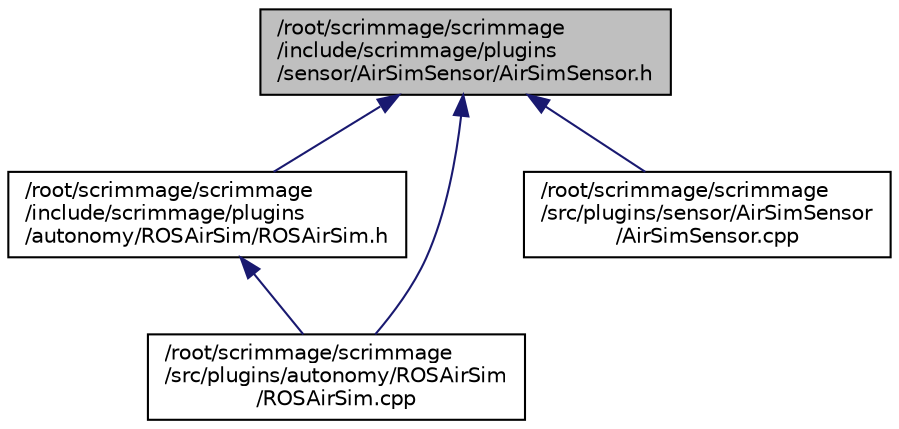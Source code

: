 digraph "/root/scrimmage/scrimmage/include/scrimmage/plugins/sensor/AirSimSensor/AirSimSensor.h"
{
 // LATEX_PDF_SIZE
  edge [fontname="Helvetica",fontsize="10",labelfontname="Helvetica",labelfontsize="10"];
  node [fontname="Helvetica",fontsize="10",shape=record];
  Node1 [label="/root/scrimmage/scrimmage\l/include/scrimmage/plugins\l/sensor/AirSimSensor/AirSimSensor.h",height=0.2,width=0.4,color="black", fillcolor="grey75", style="filled", fontcolor="black",tooltip="Requests AirSim data over RPC and publishes it as SCRIMMAGE messages."];
  Node1 -> Node2 [dir="back",color="midnightblue",fontsize="10",style="solid",fontname="Helvetica"];
  Node2 [label="/root/scrimmage/scrimmage\l/include/scrimmage/plugins\l/autonomy/ROSAirSim/ROSAirSim.h",height=0.2,width=0.4,color="black", fillcolor="white", style="filled",URL="$ROSAirSim_8h.html",tooltip="Receives AirSim data as SCRIMMAGE messages and publishes them as ROS messages."];
  Node2 -> Node3 [dir="back",color="midnightblue",fontsize="10",style="solid",fontname="Helvetica"];
  Node3 [label="/root/scrimmage/scrimmage\l/src/plugins/autonomy/ROSAirSim\l/ROSAirSim.cpp",height=0.2,width=0.4,color="black", fillcolor="white", style="filled",URL="$ROSAirSim_8cpp.html",tooltip="Receives AirSim data as SCRIMMAGE messages and publishes them as ROS messages."];
  Node1 -> Node3 [dir="back",color="midnightblue",fontsize="10",style="solid",fontname="Helvetica"];
  Node1 -> Node4 [dir="back",color="midnightblue",fontsize="10",style="solid",fontname="Helvetica"];
  Node4 [label="/root/scrimmage/scrimmage\l/src/plugins/sensor/AirSimSensor\l/AirSimSensor.cpp",height=0.2,width=0.4,color="black", fillcolor="white", style="filled",URL="$AirSimSensor_8cpp.html",tooltip="Requests AirSim data over RPC and publishes it as SCRIMMAGE messages."];
}
